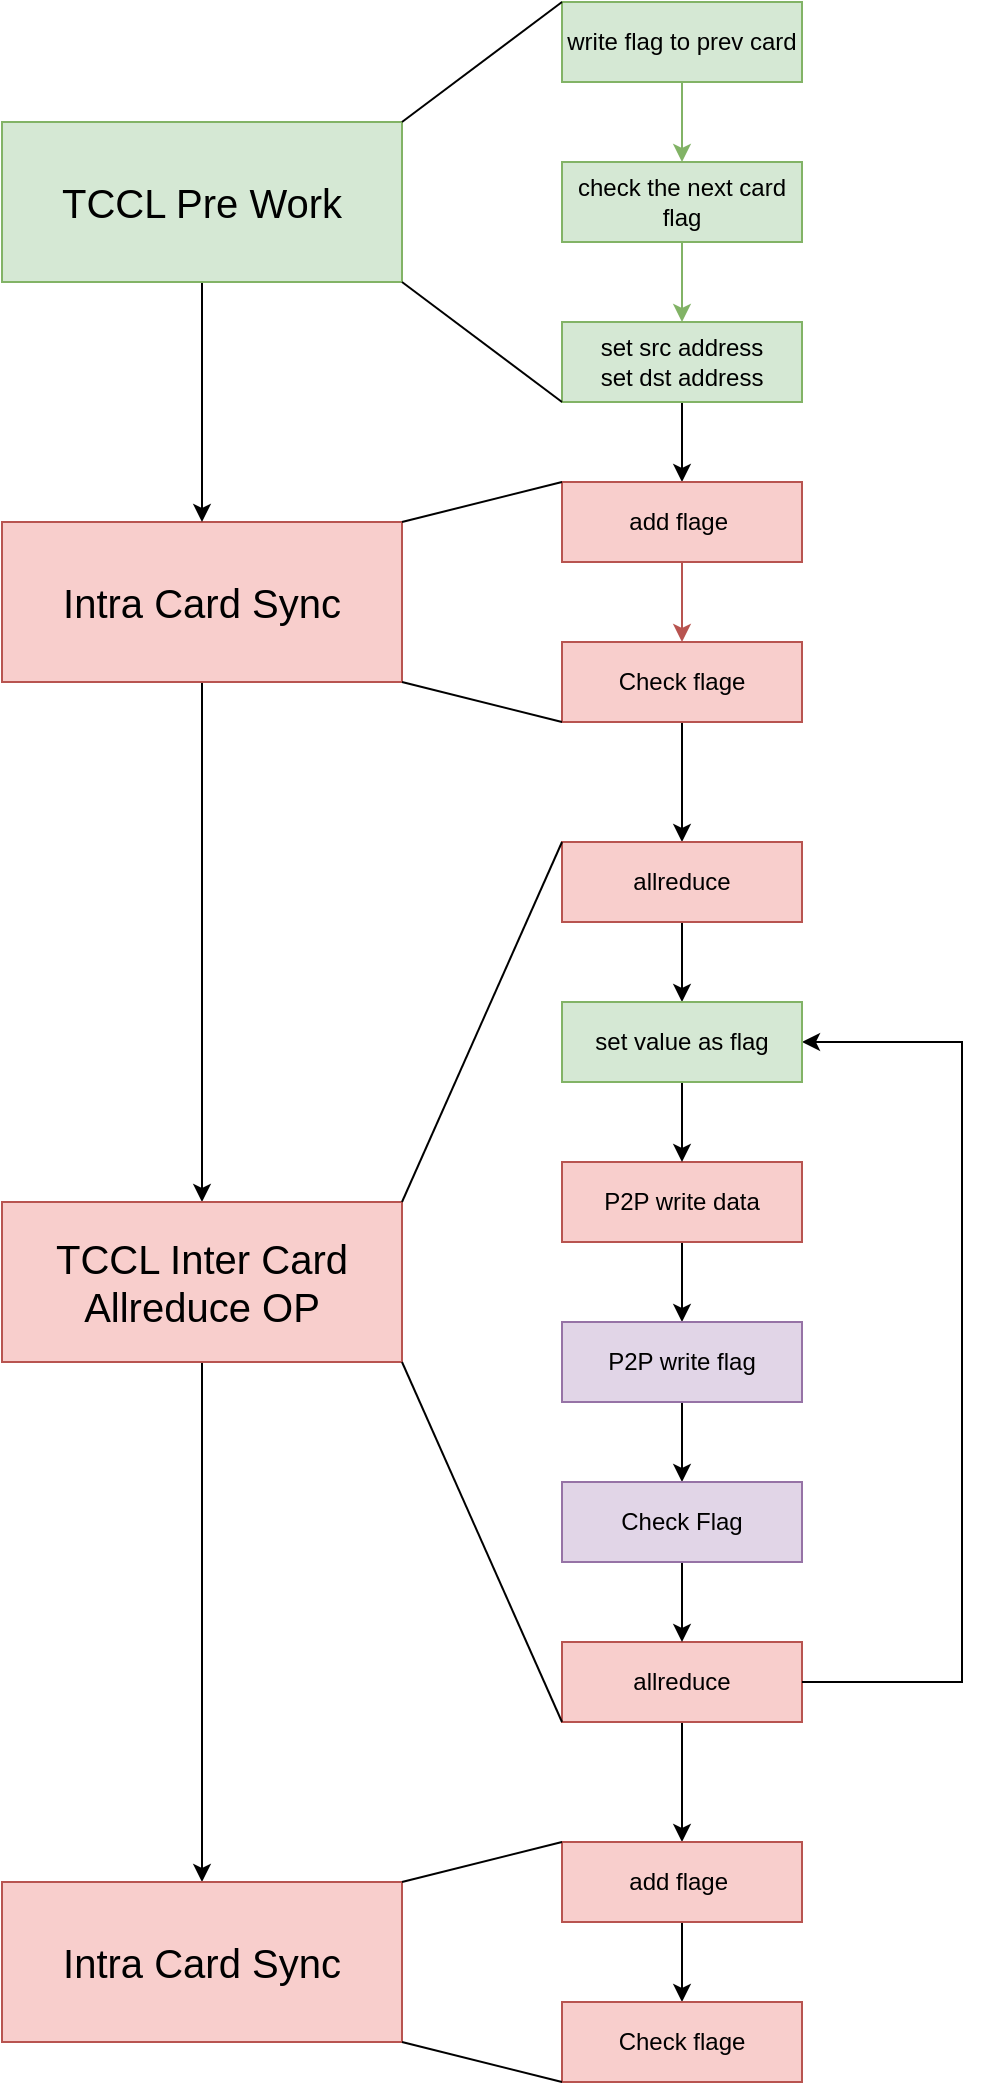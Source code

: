 <mxfile version="21.6.9" type="github">
  <diagram name="Page-1" id="_AB0pGBRDT0fqDV13F5g">
    <mxGraphModel dx="1735" dy="2209" grid="1" gridSize="10" guides="1" tooltips="1" connect="1" arrows="1" fold="1" page="1" pageScale="1" pageWidth="850" pageHeight="1100" math="0" shadow="0">
      <root>
        <mxCell id="0" />
        <mxCell id="1" parent="0" />
        <mxCell id="dlxoFUxfWkp-zWLIpVi0-3" value="" style="edgeStyle=orthogonalEdgeStyle;rounded=0;orthogonalLoop=1;jettySize=auto;html=1;" edge="1" parent="1" source="dlxoFUxfWkp-zWLIpVi0-1" target="dlxoFUxfWkp-zWLIpVi0-2">
          <mxGeometry relative="1" as="geometry" />
        </mxCell>
        <mxCell id="dlxoFUxfWkp-zWLIpVi0-1" value="&lt;font style=&quot;font-size: 20px;&quot;&gt;Intra Card Sync&lt;/font&gt;" style="rounded=0;whiteSpace=wrap;html=1;fillColor=#f8cecc;strokeColor=#b85450;" vertex="1" parent="1">
          <mxGeometry x="280" y="200" width="200" height="80" as="geometry" />
        </mxCell>
        <mxCell id="dlxoFUxfWkp-zWLIpVi0-5" value="" style="edgeStyle=orthogonalEdgeStyle;rounded=0;orthogonalLoop=1;jettySize=auto;html=1;" edge="1" parent="1" source="dlxoFUxfWkp-zWLIpVi0-2" target="dlxoFUxfWkp-zWLIpVi0-4">
          <mxGeometry relative="1" as="geometry" />
        </mxCell>
        <mxCell id="dlxoFUxfWkp-zWLIpVi0-2" value="&lt;font style=&quot;font-size: 20px;&quot;&gt;TCCL Inter Card Allreduce OP&lt;br&gt;&lt;/font&gt;" style="rounded=0;whiteSpace=wrap;html=1;fillColor=#f8cecc;strokeColor=#b85450;" vertex="1" parent="1">
          <mxGeometry x="280" y="540" width="200" height="80" as="geometry" />
        </mxCell>
        <mxCell id="dlxoFUxfWkp-zWLIpVi0-4" value="&lt;font style=&quot;font-size: 20px;&quot;&gt;Intra Card Sync&lt;br&gt;&lt;/font&gt;" style="rounded=0;whiteSpace=wrap;html=1;fillColor=#f8cecc;strokeColor=#b85450;" vertex="1" parent="1">
          <mxGeometry x="280" y="880" width="200" height="80" as="geometry" />
        </mxCell>
        <mxCell id="dlxoFUxfWkp-zWLIpVi0-8" value="" style="edgeStyle=orthogonalEdgeStyle;rounded=0;orthogonalLoop=1;jettySize=auto;html=1;" edge="1" parent="1" source="dlxoFUxfWkp-zWLIpVi0-7" target="dlxoFUxfWkp-zWLIpVi0-1">
          <mxGeometry relative="1" as="geometry" />
        </mxCell>
        <mxCell id="dlxoFUxfWkp-zWLIpVi0-7" value="&lt;font style=&quot;font-size: 20px;&quot;&gt;TCCL Pre Work&lt;/font&gt;" style="rounded=0;whiteSpace=wrap;html=1;fillColor=#d5e8d4;strokeColor=#82b366;" vertex="1" parent="1">
          <mxGeometry x="280" width="200" height="80" as="geometry" />
        </mxCell>
        <mxCell id="dlxoFUxfWkp-zWLIpVi0-15" value="" style="edgeStyle=orthogonalEdgeStyle;rounded=0;orthogonalLoop=1;jettySize=auto;html=1;" edge="1" parent="1" source="dlxoFUxfWkp-zWLIpVi0-9" target="dlxoFUxfWkp-zWLIpVi0-11">
          <mxGeometry relative="1" as="geometry" />
        </mxCell>
        <mxCell id="dlxoFUxfWkp-zWLIpVi0-9" value="set src address&lt;br&gt;set dst address" style="rounded=0;whiteSpace=wrap;html=1;fillColor=#d5e8d4;strokeColor=#82b366;" vertex="1" parent="1">
          <mxGeometry x="560" y="100" width="120" height="40" as="geometry" />
        </mxCell>
        <mxCell id="dlxoFUxfWkp-zWLIpVi0-16" value="" style="edgeStyle=orthogonalEdgeStyle;rounded=0;orthogonalLoop=1;jettySize=auto;html=1;fillColor=#f8cecc;strokeColor=#b85450;" edge="1" parent="1" source="dlxoFUxfWkp-zWLIpVi0-11" target="dlxoFUxfWkp-zWLIpVi0-12">
          <mxGeometry relative="1" as="geometry" />
        </mxCell>
        <mxCell id="dlxoFUxfWkp-zWLIpVi0-11" value="add flage&amp;nbsp;" style="rounded=0;whiteSpace=wrap;html=1;fillColor=#f8cecc;strokeColor=#b85450;" vertex="1" parent="1">
          <mxGeometry x="560" y="180" width="120" height="40" as="geometry" />
        </mxCell>
        <mxCell id="dlxoFUxfWkp-zWLIpVi0-28" value="" style="edgeStyle=orthogonalEdgeStyle;rounded=0;orthogonalLoop=1;jettySize=auto;html=1;" edge="1" parent="1" source="dlxoFUxfWkp-zWLIpVi0-12" target="dlxoFUxfWkp-zWLIpVi0-18">
          <mxGeometry relative="1" as="geometry" />
        </mxCell>
        <mxCell id="dlxoFUxfWkp-zWLIpVi0-12" value="Check flage" style="rounded=0;whiteSpace=wrap;html=1;fillColor=#f8cecc;strokeColor=#b85450;" vertex="1" parent="1">
          <mxGeometry x="560" y="260" width="120" height="40" as="geometry" />
        </mxCell>
        <mxCell id="dlxoFUxfWkp-zWLIpVi0-13" value="" style="endArrow=none;html=1;rounded=0;entryX=0;entryY=0;entryDx=0;entryDy=0;exitX=1;exitY=0;exitDx=0;exitDy=0;" edge="1" parent="1" source="dlxoFUxfWkp-zWLIpVi0-1" target="dlxoFUxfWkp-zWLIpVi0-11">
          <mxGeometry width="50" height="50" relative="1" as="geometry">
            <mxPoint x="400" y="230" as="sourcePoint" />
            <mxPoint x="450" y="180" as="targetPoint" />
          </mxGeometry>
        </mxCell>
        <mxCell id="dlxoFUxfWkp-zWLIpVi0-14" value="" style="endArrow=none;html=1;rounded=0;entryX=0;entryY=1;entryDx=0;entryDy=0;exitX=1;exitY=1;exitDx=0;exitDy=0;" edge="1" parent="1" source="dlxoFUxfWkp-zWLIpVi0-1" target="dlxoFUxfWkp-zWLIpVi0-12">
          <mxGeometry width="50" height="50" relative="1" as="geometry">
            <mxPoint x="490" y="210" as="sourcePoint" />
            <mxPoint x="570" y="190" as="targetPoint" />
          </mxGeometry>
        </mxCell>
        <mxCell id="dlxoFUxfWkp-zWLIpVi0-35" value="" style="edgeStyle=orthogonalEdgeStyle;rounded=0;orthogonalLoop=1;jettySize=auto;html=1;" edge="1" parent="1" source="dlxoFUxfWkp-zWLIpVi0-18" target="dlxoFUxfWkp-zWLIpVi0-34">
          <mxGeometry relative="1" as="geometry" />
        </mxCell>
        <mxCell id="dlxoFUxfWkp-zWLIpVi0-18" value="allreduce" style="rounded=0;whiteSpace=wrap;html=1;fillColor=#f8cecc;strokeColor=#b85450;" vertex="1" parent="1">
          <mxGeometry x="560" y="360" width="120" height="40" as="geometry" />
        </mxCell>
        <mxCell id="dlxoFUxfWkp-zWLIpVi0-30" value="" style="edgeStyle=orthogonalEdgeStyle;rounded=0;orthogonalLoop=1;jettySize=auto;html=1;" edge="1" parent="1" source="dlxoFUxfWkp-zWLIpVi0-19" target="dlxoFUxfWkp-zWLIpVi0-20">
          <mxGeometry relative="1" as="geometry" />
        </mxCell>
        <mxCell id="dlxoFUxfWkp-zWLIpVi0-19" value="P2P write data" style="rounded=0;whiteSpace=wrap;html=1;fillColor=#f8cecc;strokeColor=#b85450;" vertex="1" parent="1">
          <mxGeometry x="560" y="520" width="120" height="40" as="geometry" />
        </mxCell>
        <mxCell id="dlxoFUxfWkp-zWLIpVi0-37" value="" style="edgeStyle=orthogonalEdgeStyle;rounded=0;orthogonalLoop=1;jettySize=auto;html=1;" edge="1" parent="1" source="dlxoFUxfWkp-zWLIpVi0-20" target="dlxoFUxfWkp-zWLIpVi0-33">
          <mxGeometry relative="1" as="geometry" />
        </mxCell>
        <mxCell id="dlxoFUxfWkp-zWLIpVi0-20" value="P2P write flag" style="rounded=0;whiteSpace=wrap;html=1;fillColor=#e1d5e7;strokeColor=#9673a6;" vertex="1" parent="1">
          <mxGeometry x="560" y="600" width="120" height="40" as="geometry" />
        </mxCell>
        <mxCell id="dlxoFUxfWkp-zWLIpVi0-44" value="" style="edgeStyle=orthogonalEdgeStyle;rounded=0;orthogonalLoop=1;jettySize=auto;html=1;" edge="1" parent="1" source="dlxoFUxfWkp-zWLIpVi0-21" target="dlxoFUxfWkp-zWLIpVi0-40">
          <mxGeometry relative="1" as="geometry" />
        </mxCell>
        <mxCell id="dlxoFUxfWkp-zWLIpVi0-21" value="allreduce" style="rounded=0;whiteSpace=wrap;html=1;fillColor=#f8cecc;strokeColor=#b85450;" vertex="1" parent="1">
          <mxGeometry x="560" y="760" width="120" height="40" as="geometry" />
        </mxCell>
        <mxCell id="dlxoFUxfWkp-zWLIpVi0-24" value="" style="edgeStyle=orthogonalEdgeStyle;rounded=0;orthogonalLoop=1;jettySize=auto;html=1;fillColor=#d5e8d4;strokeColor=#82b366;" edge="1" parent="1" source="dlxoFUxfWkp-zWLIpVi0-22" target="dlxoFUxfWkp-zWLIpVi0-23">
          <mxGeometry relative="1" as="geometry" />
        </mxCell>
        <mxCell id="dlxoFUxfWkp-zWLIpVi0-22" value="write flag to prev card" style="rounded=0;whiteSpace=wrap;html=1;fillColor=#d5e8d4;strokeColor=#82b366;" vertex="1" parent="1">
          <mxGeometry x="560" y="-60" width="120" height="40" as="geometry" />
        </mxCell>
        <mxCell id="dlxoFUxfWkp-zWLIpVi0-25" value="" style="edgeStyle=orthogonalEdgeStyle;rounded=0;orthogonalLoop=1;jettySize=auto;html=1;fillColor=#d5e8d4;strokeColor=#82b366;" edge="1" parent="1" source="dlxoFUxfWkp-zWLIpVi0-23" target="dlxoFUxfWkp-zWLIpVi0-9">
          <mxGeometry relative="1" as="geometry" />
        </mxCell>
        <mxCell id="dlxoFUxfWkp-zWLIpVi0-23" value="check the next card flag" style="rounded=0;whiteSpace=wrap;html=1;fillColor=#d5e8d4;strokeColor=#82b366;" vertex="1" parent="1">
          <mxGeometry x="560" y="20" width="120" height="40" as="geometry" />
        </mxCell>
        <mxCell id="dlxoFUxfWkp-zWLIpVi0-26" value="" style="endArrow=none;html=1;rounded=0;entryX=0;entryY=0;entryDx=0;entryDy=0;exitX=1;exitY=0;exitDx=0;exitDy=0;" edge="1" parent="1" source="dlxoFUxfWkp-zWLIpVi0-7" target="dlxoFUxfWkp-zWLIpVi0-22">
          <mxGeometry width="50" height="50" relative="1" as="geometry">
            <mxPoint x="490" y="210" as="sourcePoint" />
            <mxPoint x="570" y="190" as="targetPoint" />
          </mxGeometry>
        </mxCell>
        <mxCell id="dlxoFUxfWkp-zWLIpVi0-27" value="" style="endArrow=none;html=1;rounded=0;entryX=0;entryY=1;entryDx=0;entryDy=0;exitX=1;exitY=1;exitDx=0;exitDy=0;" edge="1" parent="1" source="dlxoFUxfWkp-zWLIpVi0-7" target="dlxoFUxfWkp-zWLIpVi0-9">
          <mxGeometry width="50" height="50" relative="1" as="geometry">
            <mxPoint x="490" y="10" as="sourcePoint" />
            <mxPoint x="570" y="-50" as="targetPoint" />
          </mxGeometry>
        </mxCell>
        <mxCell id="dlxoFUxfWkp-zWLIpVi0-32" value="" style="endArrow=classic;html=1;rounded=0;exitX=1;exitY=0.5;exitDx=0;exitDy=0;entryX=1;entryY=0.5;entryDx=0;entryDy=0;" edge="1" parent="1" source="dlxoFUxfWkp-zWLIpVi0-21" target="dlxoFUxfWkp-zWLIpVi0-34">
          <mxGeometry width="50" height="50" relative="1" as="geometry">
            <mxPoint x="400" y="370" as="sourcePoint" />
            <mxPoint x="760" y="380" as="targetPoint" />
            <Array as="points">
              <mxPoint x="760" y="780" />
              <mxPoint x="760" y="460" />
            </Array>
          </mxGeometry>
        </mxCell>
        <mxCell id="dlxoFUxfWkp-zWLIpVi0-38" value="" style="edgeStyle=orthogonalEdgeStyle;rounded=0;orthogonalLoop=1;jettySize=auto;html=1;" edge="1" parent="1" source="dlxoFUxfWkp-zWLIpVi0-33" target="dlxoFUxfWkp-zWLIpVi0-21">
          <mxGeometry relative="1" as="geometry" />
        </mxCell>
        <mxCell id="dlxoFUxfWkp-zWLIpVi0-33" value="Check Flag" style="rounded=0;whiteSpace=wrap;html=1;fillColor=#e1d5e7;strokeColor=#9673a6;" vertex="1" parent="1">
          <mxGeometry x="560" y="680" width="120" height="40" as="geometry" />
        </mxCell>
        <mxCell id="dlxoFUxfWkp-zWLIpVi0-36" value="" style="edgeStyle=orthogonalEdgeStyle;rounded=0;orthogonalLoop=1;jettySize=auto;html=1;" edge="1" parent="1" source="dlxoFUxfWkp-zWLIpVi0-34" target="dlxoFUxfWkp-zWLIpVi0-19">
          <mxGeometry relative="1" as="geometry" />
        </mxCell>
        <mxCell id="dlxoFUxfWkp-zWLIpVi0-34" value="set value as flag" style="rounded=0;whiteSpace=wrap;html=1;fillColor=#d5e8d4;strokeColor=#82b366;" vertex="1" parent="1">
          <mxGeometry x="560" y="440" width="120" height="40" as="geometry" />
        </mxCell>
        <mxCell id="dlxoFUxfWkp-zWLIpVi0-39" value="" style="edgeStyle=orthogonalEdgeStyle;rounded=0;orthogonalLoop=1;jettySize=auto;html=1;" edge="1" parent="1" source="dlxoFUxfWkp-zWLIpVi0-40" target="dlxoFUxfWkp-zWLIpVi0-41">
          <mxGeometry relative="1" as="geometry" />
        </mxCell>
        <mxCell id="dlxoFUxfWkp-zWLIpVi0-40" value="add flage&amp;nbsp;" style="rounded=0;whiteSpace=wrap;html=1;fillColor=#f8cecc;strokeColor=#b85450;" vertex="1" parent="1">
          <mxGeometry x="560" y="860" width="120" height="40" as="geometry" />
        </mxCell>
        <mxCell id="dlxoFUxfWkp-zWLIpVi0-41" value="Check flage" style="rounded=0;whiteSpace=wrap;html=1;fillColor=#f8cecc;strokeColor=#b85450;" vertex="1" parent="1">
          <mxGeometry x="560" y="940" width="120" height="40" as="geometry" />
        </mxCell>
        <mxCell id="dlxoFUxfWkp-zWLIpVi0-42" value="" style="endArrow=none;html=1;rounded=0;entryX=0;entryY=0;entryDx=0;entryDy=0;exitX=1;exitY=0;exitDx=0;exitDy=0;" edge="1" parent="1" target="dlxoFUxfWkp-zWLIpVi0-40">
          <mxGeometry width="50" height="50" relative="1" as="geometry">
            <mxPoint x="480" y="880" as="sourcePoint" />
            <mxPoint x="450" y="860" as="targetPoint" />
          </mxGeometry>
        </mxCell>
        <mxCell id="dlxoFUxfWkp-zWLIpVi0-43" value="" style="endArrow=none;html=1;rounded=0;entryX=0;entryY=1;entryDx=0;entryDy=0;exitX=1;exitY=1;exitDx=0;exitDy=0;" edge="1" parent="1" target="dlxoFUxfWkp-zWLIpVi0-41">
          <mxGeometry width="50" height="50" relative="1" as="geometry">
            <mxPoint x="480" y="960" as="sourcePoint" />
            <mxPoint x="570" y="870" as="targetPoint" />
          </mxGeometry>
        </mxCell>
        <mxCell id="dlxoFUxfWkp-zWLIpVi0-45" value="" style="endArrow=none;html=1;rounded=0;entryX=0;entryY=0;entryDx=0;entryDy=0;exitX=1;exitY=0;exitDx=0;exitDy=0;" edge="1" parent="1" source="dlxoFUxfWkp-zWLIpVi0-2" target="dlxoFUxfWkp-zWLIpVi0-18">
          <mxGeometry width="50" height="50" relative="1" as="geometry">
            <mxPoint x="490" y="210" as="sourcePoint" />
            <mxPoint x="570" y="190" as="targetPoint" />
          </mxGeometry>
        </mxCell>
        <mxCell id="dlxoFUxfWkp-zWLIpVi0-46" value="" style="endArrow=none;html=1;rounded=0;entryX=0;entryY=1;entryDx=0;entryDy=0;exitX=1;exitY=1;exitDx=0;exitDy=0;" edge="1" parent="1" source="dlxoFUxfWkp-zWLIpVi0-2" target="dlxoFUxfWkp-zWLIpVi0-21">
          <mxGeometry width="50" height="50" relative="1" as="geometry">
            <mxPoint x="490" y="550" as="sourcePoint" />
            <mxPoint x="570" y="370" as="targetPoint" />
          </mxGeometry>
        </mxCell>
      </root>
    </mxGraphModel>
  </diagram>
</mxfile>
